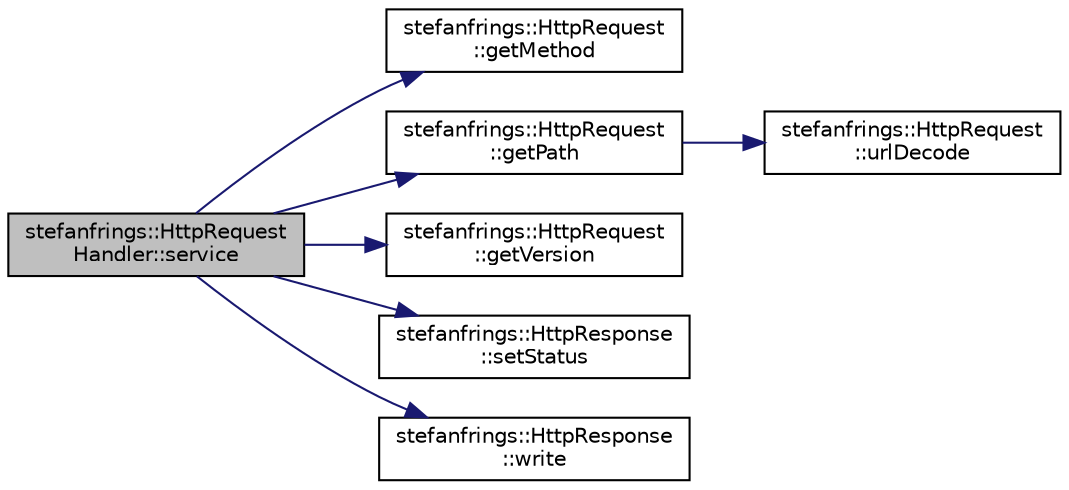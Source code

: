 digraph "stefanfrings::HttpRequestHandler::service"
{
  edge [fontname="Helvetica",fontsize="10",labelfontname="Helvetica",labelfontsize="10"];
  node [fontname="Helvetica",fontsize="10",shape=record];
  rankdir="LR";
  Node4 [label="stefanfrings::HttpRequest\lHandler::service",height=0.2,width=0.4,color="black", fillcolor="grey75", style="filled", fontcolor="black"];
  Node4 -> Node5 [color="midnightblue",fontsize="10",style="solid",fontname="Helvetica"];
  Node5 [label="stefanfrings::HttpRequest\l::getMethod",height=0.2,width=0.4,color="black", fillcolor="white", style="filled",URL="$classstefanfrings_1_1_http_request.html#ae3c92d9c0f5279c6d5b1bfdb47aaa5e0"];
  Node4 -> Node6 [color="midnightblue",fontsize="10",style="solid",fontname="Helvetica"];
  Node6 [label="stefanfrings::HttpRequest\l::getPath",height=0.2,width=0.4,color="black", fillcolor="white", style="filled",URL="$classstefanfrings_1_1_http_request.html#a9e9f87cc06cdeae2ca03c97d576c217b"];
  Node6 -> Node7 [color="midnightblue",fontsize="10",style="solid",fontname="Helvetica"];
  Node7 [label="stefanfrings::HttpRequest\l::urlDecode",height=0.2,width=0.4,color="black", fillcolor="white", style="filled",URL="$classstefanfrings_1_1_http_request.html#a83651afcea6094403fb7cdb2d947cd0c"];
  Node4 -> Node8 [color="midnightblue",fontsize="10",style="solid",fontname="Helvetica"];
  Node8 [label="stefanfrings::HttpRequest\l::getVersion",height=0.2,width=0.4,color="black", fillcolor="white", style="filled",URL="$classstefanfrings_1_1_http_request.html#adfd550673eb70a6477b0c04eb2023bad"];
  Node4 -> Node9 [color="midnightblue",fontsize="10",style="solid",fontname="Helvetica"];
  Node9 [label="stefanfrings::HttpResponse\l::setStatus",height=0.2,width=0.4,color="black", fillcolor="white", style="filled",URL="$classstefanfrings_1_1_http_response.html#a07af281f6437c377e6f729051ce4e13c"];
  Node4 -> Node10 [color="midnightblue",fontsize="10",style="solid",fontname="Helvetica"];
  Node10 [label="stefanfrings::HttpResponse\l::write",height=0.2,width=0.4,color="black", fillcolor="white", style="filled",URL="$classstefanfrings_1_1_http_response.html#a6e49919cc568835ca6d81fec02533260"];
}
